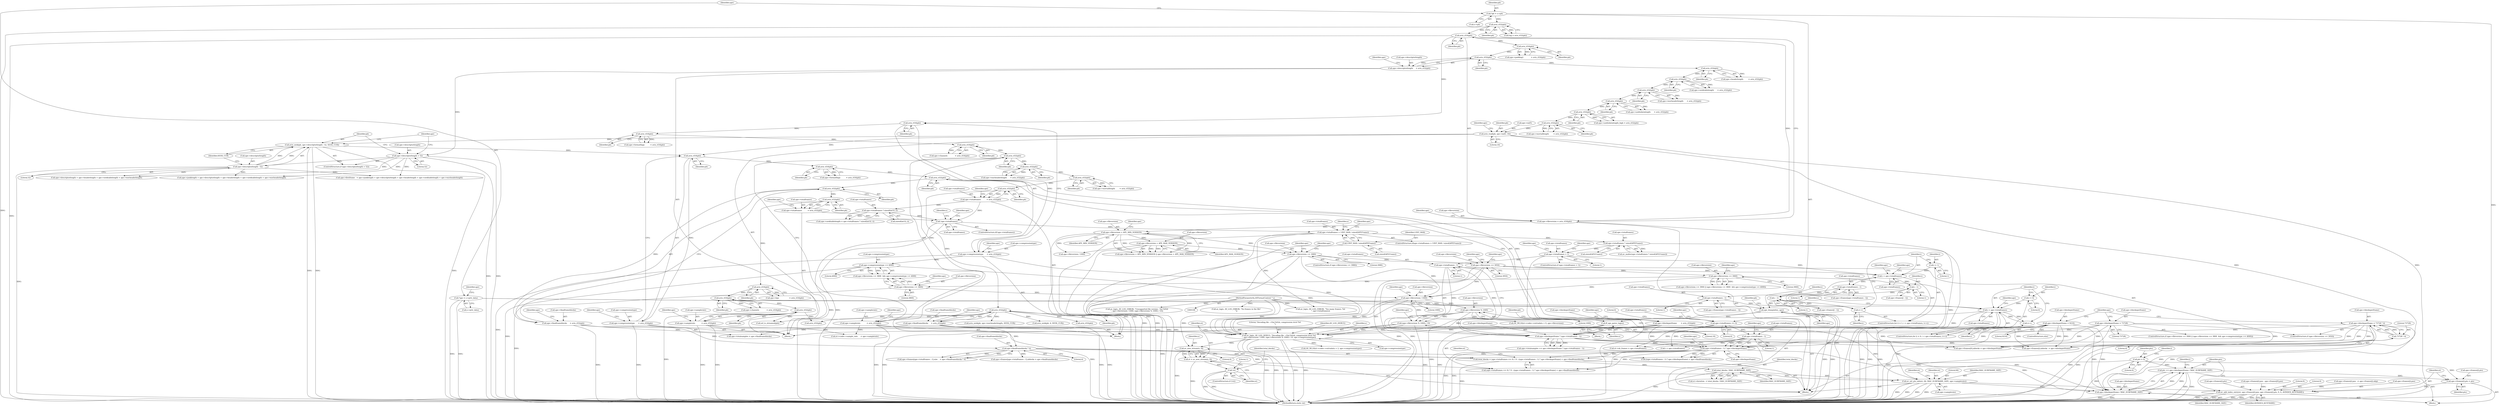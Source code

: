 digraph "0_FFmpeg_8312e3fc9041027a33c8bc667bb99740fdf41dd5@array" {
"1001084" [label="(Call,ape->frames[i].pts = pts)"];
"1001112" [label="(Call,pts += ape->blocksperframe / MAC_SUBFRAME_SIZE)"];
"1001114" [label="(Call,ape->blocksperframe / MAC_SUBFRAME_SIZE)"];
"1000924" [label="(Call,(ape->totalframes - 1) * ape->blocksperframe)"];
"1000925" [label="(Call,ape->totalframes - 1)"];
"1000917" [label="(Call,ape->totalframes == 0)"];
"1000804" [label="(Call,i < ape->totalframes)"];
"1000809" [label="(Call,i++)"];
"1000801" [label="(Call,i = 0)"];
"1000791" [label="(Call,ape->totalframes - 1)"];
"1000774" [label="(Call,ape->totalframes - 1)"];
"1000684" [label="(Call,i < ape->totalframes)"];
"1000681" [label="(Call,i = 1)"];
"1000689" [label="(Call,i++)"];
"1000739" [label="(Call,i - 1)"];
"1000722" [label="(Call,i - 1)"];
"1000594" [label="(Call,ape->totalframes > 1)"];
"1000544" [label="(Call,ape->totalframes * sizeof(APEFrame))"];
"1000520" [label="(Call,ape->totalframes > UINT_MAX / sizeof(APEFrame))"];
"1000507" [label="(Call,!ape->totalframes)"];
"1000286" [label="(Call,ape->totalframes          = avio_rl32(pb))"];
"1000290" [label="(Call,avio_rl32(pb))"];
"1000284" [label="(Call,avio_rl32(pb))"];
"1000278" [label="(Call,avio_rl32(pb))"];
"1000272" [label="(Call,avio_rl16(pb))"];
"1000266" [label="(Call,avio_rl16(pb))"];
"1000254" [label="(Call,avio_seek(pb, ape->descriptorlength - 52, SEEK_CUR))"];
"1000242" [label="(Call,avio_read(pb, ape->md5, 16))"];
"1000240" [label="(Call,avio_rl32(pb))"];
"1000234" [label="(Call,avio_rl32(pb))"];
"1000228" [label="(Call,avio_rl32(pb))"];
"1000222" [label="(Call,avio_rl32(pb))"];
"1000216" [label="(Call,avio_rl32(pb))"];
"1000210" [label="(Call,avio_rl32(pb))"];
"1000204" [label="(Call,avio_rl32(pb))"];
"1000198" [label="(Call,avio_rl16(pb))"];
"1000153" [label="(Call,avio_rl16(pb))"];
"1000136" [label="(Call,avio_rl32(pb))"];
"1000113" [label="(Call,*pb = s->pb)"];
"1000256" [label="(Call,ape->descriptorlength - 52)"];
"1000249" [label="(Call,ape->descriptorlength > 52)"];
"1000200" [label="(Call,ape->descriptorlength     = avio_rl32(pb))"];
"1000415" [label="(Call,ape->totalframes * sizeof(int32_t))"];
"1000358" [label="(Call,ape->totalframes          = avio_rl32(pb))"];
"1000362" [label="(Call,avio_rl32(pb))"];
"1000356" [label="(Call,avio_rl32(pb))"];
"1000350" [label="(Call,avio_rl32(pb))"];
"1000344" [label="(Call,avio_rl32(pb))"];
"1000338" [label="(Call,avio_rl16(pb))"];
"1000332" [label="(Call,avio_rl16(pb))"];
"1000326" [label="(Call,avio_rl16(pb))"];
"1000524" [label="(Call,UINT_MAX / sizeof(APEFrame))"];
"1000607" [label="(Call,ape->totalframes - 1)"];
"1000482" [label="(Call,ape->blocksperframe = 73728)"];
"1000603" [label="(Call,ape->blocksperframe * (ape->totalframes - 1))"];
"1000456" [label="(Call,ape->blocksperframe = 73728 * 4)"];
"1000460" [label="(Call,73728 * 4)"];
"1000488" [label="(Call,ape->blocksperframe = 9216)"];
"1000274" [label="(Call,ape->blocksperframe       = avio_rl32(pb))"];
"1001014" [label="(Call,av_set_pts_info(st, 64, MAC_SUBFRAME_SIZE, ape->samplerate))"];
"1000909" [label="(Call,!st)"];
"1000903" [label="(Call,st = av_new_stream(s, 0))"];
"1000905" [label="(Call,av_new_stream(s, 0))"];
"1000884" [label="(Call,av_log(s, AV_LOG_DEBUG, \"Decoding file - v%d.%02d, compression level %d\n\", ape->fileversion / 1000, (ape->fileversion % 1000) / 10, ape->compressiontype))"];
"1000870" [label="(Call,ape_dumpinfo(s, ape))"];
"1000109" [label="(MethodParameterIn,AVFormatContext * s)"];
"1000119" [label="(Call,*ape = s->priv_data)"];
"1000878" [label="(Call,ff_ape_parse_tag(s))"];
"1000888" [label="(Call,ape->fileversion / 1000)"];
"1000188" [label="(Call,ape->fileversion >= 3980)"];
"1000157" [label="(Call,ape->fileversion < APE_MIN_VERSION)"];
"1000149" [label="(Call,ape->fileversion = avio_rl16(pb))"];
"1000162" [label="(Call,ape->fileversion > APE_MAX_VERSION)"];
"1000466" [label="(Call,ape->fileversion >= 3900)"];
"1000451" [label="(Call,ape->fileversion >= 3950)"];
"1000472" [label="(Call,ape->fileversion >= 3800)"];
"1000893" [label="(Call,(ape->fileversion % 1000) / 10)"];
"1000894" [label="(Call,ape->fileversion % 1000)"];
"1000262" [label="(Call,ape->compressiontype      = avio_rl16(pb))"];
"1000322" [label="(Call,ape->compressiontype      = avio_rl16(pb))"];
"1000477" [label="(Call,ape->compressiontype >= 4000)"];
"1001011" [label="(Call,total_blocks / MAC_SUBFRAME_SIZE)"];
"1000914" [label="(Call,total_blocks = (ape->totalframes == 0) ? 0 : ((ape->totalframes - 1) * ape->blocksperframe) + ape->finalframeblocks)"];
"1000780" [label="(Call,ape->finalframeblocks * 4)"];
"1000364" [label="(Call,ape->finalframeblocks     = avio_rl32(pb))"];
"1000368" [label="(Call,avio_rl32(pb))"];
"1000280" [label="(Call,ape->finalframeblocks     = avio_rl32(pb))"];
"1000304" [label="(Call,ape->samplerate           = avio_rl32(pb))"];
"1000308" [label="(Call,avio_rl32(pb))"];
"1000302" [label="(Call,avio_rl16(pb))"];
"1000296" [label="(Call,avio_rl16(pb))"];
"1000340" [label="(Call,ape->samplerate           = avio_rl32(pb))"];
"1001069" [label="(Call,pts = 0)"];
"1001093" [label="(Call,av_add_index_entry(st, ape->frames[i].pos, ape->frames[i].pts, 0, 0, AVINDEX_KEYFRAME))"];
"1001047" [label="(Call,AV_WL16(st->codec->extradata + 2, ape->compressiontype))"];
"1000292" [label="(Call,ape->bps                  = avio_rl16(pb))"];
"1000311" [label="(Block,)"];
"1000257" [label="(Call,ape->descriptorlength)"];
"1000487" [label="(ControlStructure,else)"];
"1000373" [label="(Identifier,ape)"];
"1000210" [label="(Call,avio_rl32(pb))"];
"1000460" [label="(Call,73728 * 4)"];
"1000608" [label="(Call,ape->totalframes)"];
"1000724" [label="(Literal,1)"];
"1000304" [label="(Call,ape->samplerate           = avio_rl32(pb))"];
"1000905" [label="(Call,av_new_stream(s, 0))"];
"1000470" [label="(Literal,3900)"];
"1000780" [label="(Call,ape->finalframeblocks * 4)"];
"1000115" [label="(Call,s->pb)"];
"1001012" [label="(Identifier,total_blocks)"];
"1000234" [label="(Call,avio_rl32(pb))"];
"1000328" [label="(Call,ape->formatflags          = avio_rl16(pb))"];
"1000887" [label="(Literal,\"Decoding file - v%d.%02d, compression level %d\n\")"];
"1001095" [label="(Call,ape->frames[i].pos)"];
"1001024" [label="(Identifier,st)"];
"1000287" [label="(Call,ape->totalframes)"];
"1000923" [label="(Call,((ape->totalframes - 1) * ape->blocksperframe) + ape->finalframeblocks)"];
"1000595" [label="(Call,ape->totalframes)"];
"1000297" [label="(Identifier,pb)"];
"1000483" [label="(Call,ape->blocksperframe)"];
"1000458" [label="(Identifier,ape)"];
"1000189" [label="(Call,ape->fileversion)"];
"1000136" [label="(Call,avio_rl32(pb))"];
"1000816" [label="(Identifier,ape)"];
"1000200" [label="(Call,ape->descriptorlength     = avio_rl32(pb))"];
"1000488" [label="(Call,ape->blocksperframe = 9216)"];
"1000452" [label="(Call,ape->fileversion)"];
"1000917" [label="(Call,ape->totalframes == 0)"];
"1000805" [label="(Identifier,i)"];
"1000872" [label="(Identifier,ape)"];
"1000925" [label="(Call,ape->totalframes - 1)"];
"1000272" [label="(Call,avio_rl16(pb))"];
"1001018" [label="(Call,ape->samplerate)"];
"1000910" [label="(Identifier,st)"];
"1000889" [label="(Call,ape->fileversion)"];
"1000521" [label="(Call,ape->totalframes)"];
"1000785" [label="(Call,ape->frames[ape->totalframes - 1].nblocks = ape->finalframeblocks)"];
"1000296" [label="(Call,avio_rl16(pb))"];
"1000279" [label="(Identifier,pb)"];
"1000482" [label="(Call,ape->blocksperframe = 73728)"];
"1000497" [label="(Identifier,ape)"];
"1000870" [label="(Call,ape_dumpinfo(s, ape))"];
"1000901" [label="(Identifier,ape)"];
"1000224" [label="(Call,ape->audiodatalength      = avio_rl32(pb))"];
"1000330" [label="(Identifier,ape)"];
"1000586" [label="(Call,ape->totalsamples = ape->finalframeblocks)"];
"1000281" [label="(Call,ape->finalframeblocks)"];
"1000545" [label="(Call,ape->totalframes)"];
"1000303" [label="(Identifier,pb)"];
"1000111" [label="(Block,)"];
"1000204" [label="(Call,avio_rl32(pb))"];
"1000359" [label="(Call,ape->totalframes)"];
"1000875" [label="(Call,url_is_streamed(pb))"];
"1000153" [label="(Call,avio_rl16(pb))"];
"1000282" [label="(Identifier,ape)"];
"1000253" [label="(Literal,52)"];
"1000368" [label="(Call,avio_rl32(pb))"];
"1000134" [label="(Call,tag = avio_rl32(pb))"];
"1000684" [label="(Call,i < ape->totalframes)"];
"1000686" [label="(Call,ape->totalframes)"];
"1000158" [label="(Call,ape->fileversion)"];
"1000262" [label="(Call,ape->compressiontype      = avio_rl16(pb))"];
"1000680" [label="(ControlStructure,for (i = 1; i < ape->totalframes; i++))"];
"1000519" [label="(ControlStructure,if(ape->totalframes > UINT_MAX / sizeof(APEFrame)))"];
"1000364" [label="(Call,ape->finalframeblocks     = avio_rl32(pb))"];
"1000327" [label="(Identifier,pb)"];
"1000166" [label="(Identifier,APE_MAX_VERSION)"];
"1000188" [label="(Call,ape->fileversion >= 3980)"];
"1001084" [label="(Call,ape->frames[i].pts = pts)"];
"1000198" [label="(Call,avio_rl16(pb))"];
"1000913" [label="(Literal,1)"];
"1000526" [label="(Call,sizeof(APEFrame))"];
"1000739" [label="(Call,i - 1)"];
"1000332" [label="(Call,avio_rl16(pb))"];
"1000284" [label="(Call,avio_rl32(pb))"];
"1000775" [label="(Call,ape->totalframes)"];
"1000113" [label="(Call,*pb = s->pb)"];
"1000419" [label="(Call,sizeof(int32_t))"];
"1000229" [label="(Identifier,pb)"];
"1000472" [label="(Call,ape->fileversion >= 3800)"];
"1000187" [label="(ControlStructure,if (ape->fileversion >= 3980))"];
"1000235" [label="(Identifier,pb)"];
"1000723" [label="(Identifier,i)"];
"1000455" [label="(Literal,3950)"];
"1000333" [label="(Identifier,pb)"];
"1000566" [label="(Call,ape->descriptorlength + ape->headerlength + ape->seektablelength + ape->wavheaderlength)"];
"1000193" [label="(Block,)"];
"1000594" [label="(Call,ape->totalframes > 1)"];
"1000326" [label="(Call,avio_rl16(pb))"];
"1000467" [label="(Call,ape->fileversion)"];
"1000784" [label="(Literal,4)"];
"1000273" [label="(Identifier,pb)"];
"1001112" [label="(Call,pts += ape->blocksperframe / MAC_SUBFRAME_SIZE)"];
"1000530" [label="(Identifier,s)"];
"1000270" [label="(Identifier,ape)"];
"1000877" [label="(Block,)"];
"1001094" [label="(Identifier,st)"];
"1000468" [label="(Identifier,ape)"];
"1000479" [label="(Identifier,ape)"];
"1000548" [label="(Call,sizeof(APEFrame))"];
"1001069" [label="(Call,pts = 0)"];
"1001074" [label="(Identifier,i)"];
"1000240" [label="(Call,avio_rl32(pb))"];
"1000904" [label="(Identifier,st)"];
"1000275" [label="(Call,ape->blocksperframe)"];
"1000801" [label="(Call,i = 0)"];
"1000800" [label="(ControlStructure,for (i = 0; i < ape->totalframes; i++))"];
"1001102" [label="(Call,ape->frames[i].pts)"];
"1000456" [label="(Call,ape->blocksperframe = 73728 * 4)"];
"1000685" [label="(Identifier,i)"];
"1001013" [label="(Identifier,MAC_SUBFRAME_SIZE)"];
"1000603" [label="(Call,ape->blocksperframe * (ape->totalframes - 1))"];
"1000256" [label="(Call,ape->descriptorlength - 52)"];
"1000513" [label="(Identifier,s)"];
"1000206" [label="(Call,ape->headerlength         = avio_rl32(pb))"];
"1000205" [label="(Identifier,pb)"];
"1000752" [label="(Call,ape->frames[i].pos - ape->frames[0].pos)"];
"1001118" [label="(Identifier,MAC_SUBFRAME_SIZE)"];
"1000251" [label="(Identifier,ape)"];
"1000161" [label="(Identifier,APE_MIN_VERSION)"];
"1000164" [label="(Identifier,ape)"];
"1000216" [label="(Call,avio_rl32(pb))"];
"1001011" [label="(Call,total_blocks / MAC_SUBFRAME_SIZE)"];
"1000918" [label="(Call,ape->totalframes)"];
"1000477" [label="(Call,ape->compressiontype >= 4000)"];
"1000489" [label="(Call,ape->blocksperframe)"];
"1000544" [label="(Call,ape->totalframes * sizeof(APEFrame))"];
"1000365" [label="(Call,ape->finalframeblocks)"];
"1000288" [label="(Identifier,ape)"];
"1000682" [label="(Identifier,i)"];
"1000558" [label="(Call,ape->firstframe   = ape->junklength + ape->descriptorlength + ape->headerlength + ape->seektablelength + ape->wavheaderlength)"];
"1000802" [label="(Identifier,i)"];
"1000351" [label="(Identifier,pb)"];
"1000914" [label="(Call,total_blocks = (ape->totalframes == 0) ? 0 : ((ape->totalframes - 1) * ape->blocksperframe) + ape->finalframeblocks)"];
"1000285" [label="(Identifier,pb)"];
"1000250" [label="(Call,ape->descriptorlength)"];
"1001114" [label="(Call,ape->blocksperframe / MAC_SUBFRAME_SIZE)"];
"1000804" [label="(Call,i < ape->totalframes)"];
"1000222" [label="(Call,avio_rl32(pb))"];
"1000249" [label="(Call,ape->descriptorlength > 52)"];
"1000305" [label="(Call,ape->samplerate)"];
"1000915" [label="(Identifier,total_blocks)"];
"1000939" [label="(Identifier,st)"];
"1000131" [label="(Identifier,ape)"];
"1000931" [label="(Identifier,ape)"];
"1001015" [label="(Identifier,st)"];
"1000507" [label="(Call,!ape->totalframes)"];
"1000268" [label="(Call,ape->formatflags          = avio_rl16(pb))"];
"1000274" [label="(Call,ape->blocksperframe       = avio_rl32(pb))"];
"1000524" [label="(Call,UINT_MAX / sizeof(APEFrame))"];
"1000705" [label="(Call,ape->frames[i].nblocks  = ape->blocksperframe)"];
"1000208" [label="(Identifier,ape)"];
"1000886" [label="(Identifier,AV_LOG_DEBUG)"];
"1000881" [label="(Identifier,pb)"];
"1000903" [label="(Call,st = av_new_stream(s, 0))"];
"1000500" [label="(Call,avio_seek(pb, ape->wavheaderlength, SEEK_CUR))"];
"1000411" [label="(Call,ape->seektablelength = ape->totalframes * sizeof(int32_t))"];
"1000900" [label="(Call,ape->compressiontype)"];
"1000660" [label="(Call,ape->frames[0].nblocks = ape->blocksperframe)"];
"1001093" [label="(Call,av_add_index_entry(st, ape->frames[i].pos, ape->frames[i].pts, 0, 0, AVINDEX_KEYFRAME))"];
"1000871" [label="(Identifier,s)"];
"1000970" [label="(Call,st->codec->sample_rate     = ape->samplerate)"];
"1000508" [label="(Call,ape->totalframes)"];
"1000506" [label="(ControlStructure,if(!ape->totalframes))"];
"1000377" [label="(Call,avio_seek(pb, 4, SEEK_CUR))"];
"1000322" [label="(Call,ape->compressiontype      = avio_rl16(pb))"];
"1000921" [label="(Literal,0)"];
"1001082" [label="(Identifier,i)"];
"1000350" [label="(Call,avio_rl32(pb))"];
"1000357" [label="(Identifier,pb)"];
"1000218" [label="(Call,ape->wavheaderlength      = avio_rl32(pb))"];
"1000599" [label="(Call,ape->totalsamples += ape->blocksperframe * (ape->totalframes - 1))"];
"1001109" [label="(Literal,0)"];
"1000415" [label="(Call,ape->totalframes * sizeof(int32_t))"];
"1000615" [label="(Identifier,ape)"];
"1000899" [label="(Literal,10)"];
"1000302" [label="(Call,avio_rl16(pb))"];
"1000509" [label="(Identifier,ape)"];
"1000242" [label="(Call,avio_read(pb, ape->md5, 16))"];
"1000486" [label="(Literal,73728)"];
"1000243" [label="(Identifier,pb)"];
"1000464" [label="(ControlStructure,if (ape->fileversion >= 3900 || (ape->fileversion >= 3800  && ape->compressiontype >= 4000)))"];
"1000462" [label="(Literal,4)"];
"1000741" [label="(Literal,1)"];
"1000362" [label="(Call,avio_rl32(pb))"];
"1000314" [label="(Identifier,ape)"];
"1000212" [label="(Call,ape->seektablelength      = avio_rl32(pb))"];
"1000137" [label="(Identifier,pb)"];
"1000696" [label="(Identifier,ape)"];
"1000156" [label="(Call,ape->fileversion < APE_MIN_VERSION || ape->fileversion > APE_MAX_VERSION)"];
"1000290" [label="(Call,avio_rl32(pb))"];
"1000344" [label="(Call,avio_rl32(pb))"];
"1000690" [label="(Identifier,i)"];
"1000541" [label="(Identifier,ape)"];
"1000162" [label="(Call,ape->fileversion > APE_MAX_VERSION)"];
"1000241" [label="(Identifier,pb)"];
"1000154" [label="(Identifier,pb)"];
"1000893" [label="(Call,(ape->fileversion % 1000) / 10)"];
"1000114" [label="(Identifier,pb)"];
"1000647" [label="(Call,avio_rl32(pb))"];
"1000924" [label="(Call,(ape->totalframes - 1) * ape->blocksperframe)"];
"1000512" [label="(Call,av_log(s, AV_LOG_ERROR, \"No frames in the file!\n\"))"];
"1000791" [label="(Call,ape->totalframes - 1)"];
"1000683" [label="(Literal,1)"];
"1000593" [label="(ControlStructure,if (ape->totalframes > 1))"];
"1000291" [label="(Identifier,pb)"];
"1000248" [label="(ControlStructure,if (ape->descriptorlength > 52))"];
"1000323" [label="(Call,ape->compressiontype)"];
"1001113" [label="(Identifier,pts)"];
"1000120" [label="(Identifier,ape)"];
"1000119" [label="(Call,*ape = s->priv_data)"];
"1000457" [label="(Call,ape->blocksperframe)"];
"1000308" [label="(Call,avio_rl32(pb))"];
"1001076" [label="(Call,i < ape->totalframes)"];
"1000451" [label="(Call,ape->fileversion >= 3950)"];
"1000192" [label="(Literal,3980)"];
"1000260" [label="(Literal,52)"];
"1000345" [label="(Identifier,pb)"];
"1001007" [label="(Call,st->duration  = total_blocks / MAC_SUBFRAME_SIZE)"];
"1000810" [label="(Identifier,i)"];
"1001115" [label="(Call,ape->blocksperframe)"];
"1000781" [label="(Call,ape->finalframeblocks)"];
"1000934" [label="(Identifier,ape)"];
"1000995" [label="(Call,st->nb_frames = ape->totalframes)"];
"1000792" [label="(Call,ape->totalframes)"];
"1000795" [label="(Literal,1)"];
"1000611" [label="(Literal,1)"];
"1000888" [label="(Call,ape->fileversion / 1000)"];
"1000338" [label="(Call,avio_rl16(pb))"];
"1001111" [label="(Identifier,AVINDEX_KEYFRAME)"];
"1000525" [label="(Identifier,UINT_MAX)"];
"1000358" [label="(Call,ape->totalframes          = avio_rl32(pb))"];
"1000689" [label="(Call,i++)"];
"1000908" [label="(ControlStructure,if (!st))"];
"1000768" [label="(Call,ape->frames[ape->totalframes - 1].size    = ape->finalframeblocks * 4)"];
"1000601" [label="(Identifier,ape)"];
"1000774" [label="(Call,ape->totalframes - 1)"];
"1000916" [label="(Call,(ape->totalframes == 0) ? 0 : ((ape->totalframes - 1) * ape->blocksperframe) + ape->finalframeblocks)"];
"1000121" [label="(Call,s->priv_data)"];
"1000254" [label="(Call,avio_seek(pb, ape->descriptorlength - 52, SEEK_CUR))"];
"1000278" [label="(Call,avio_rl32(pb))"];
"1000481" [label="(Literal,4000)"];
"1000562" [label="(Call,ape->junklength + ape->descriptorlength + ape->headerlength + ape->seektablelength + ape->wavheaderlength)"];
"1000223" [label="(Identifier,pb)"];
"1000416" [label="(Call,ape->totalframes)"];
"1000286" [label="(Call,ape->totalframes          = avio_rl32(pb))"];
"1000884" [label="(Call,av_log(s, AV_LOG_DEBUG, \"Decoding file - v%d.%02d, compression level %d\n\", ape->fileversion / 1000, (ape->fileversion % 1000) / 10, ape->compressiontype))"];
"1000879" [label="(Identifier,s)"];
"1000892" [label="(Literal,1000)"];
"1000878" [label="(Call,ff_ape_parse_tag(s))"];
"1000159" [label="(Identifier,ape)"];
"1000895" [label="(Call,ape->fileversion)"];
"1000927" [label="(Identifier,ape)"];
"1000255" [label="(Identifier,pb)"];
"1000397" [label="(Call,avio_rl32(pb))"];
"1001016" [label="(Literal,64)"];
"1000598" [label="(Literal,1)"];
"1000199" [label="(Identifier,pb)"];
"1000363" [label="(Identifier,pb)"];
"1000770" [label="(Call,ape->frames[ape->totalframes - 1])"];
"1001110" [label="(Literal,0)"];
"1000366" [label="(Identifier,ape)"];
"1000930" [label="(Call,ape->blocksperframe)"];
"1000522" [label="(Identifier,ape)"];
"1000681" [label="(Call,i = 1)"];
"1000346" [label="(Call,ape->wavheaderlength      = avio_rl32(pb))"];
"1000909" [label="(Call,!st)"];
"1000211" [label="(Identifier,pb)"];
"1000217" [label="(Identifier,pb)"];
"1000461" [label="(Literal,73728)"];
"1001085" [label="(Call,ape->frames[i].pts)"];
"1000228" [label="(Call,avio_rl32(pb))"];
"1000821" [label="(Call,ape->frames[i].pos  -= ape->frames[i].skip)"];
"1000356" [label="(Call,avio_rl32(pb))"];
"1000906" [label="(Identifier,s)"];
"1000352" [label="(Call,ape->wavtaillength        = avio_rl32(pb))"];
"1000236" [label="(Call,ape->wavtaillength        = avio_rl32(pb))"];
"1001014" [label="(Call,av_set_pts_info(st, 64, MAC_SUBFRAME_SIZE, ape->samplerate))"];
"1000772" [label="(Identifier,ape)"];
"1000922" [label="(Literal,0)"];
"1000247" [label="(Literal,16)"];
"1000929" [label="(Literal,1)"];
"1000473" [label="(Call,ape->fileversion)"];
"1000334" [label="(Call,ape->channels             = avio_rl16(pb))"];
"1001036" [label="(Call,AV_WL16(st->codec->extradata + 0, ape->fileversion))"];
"1000109" [label="(MethodParameterIn,AVFormatContext * s)"];
"1000520" [label="(Call,ape->totalframes > UINT_MAX / sizeof(APEFrame))"];
"1000740" [label="(Identifier,i)"];
"1000340" [label="(Call,ape->samplerate           = avio_rl32(pb))"];
"1000787" [label="(Call,ape->frames[ape->totalframes - 1])"];
"1000309" [label="(Identifier,pb)"];
"1000492" [label="(Literal,9216)"];
"1000876" [label="(Identifier,pb)"];
"1001092" [label="(Identifier,pts)"];
"1000264" [label="(Identifier,ape)"];
"1000341" [label="(Call,ape->samplerate)"];
"1000168" [label="(Call,av_log(s, AV_LOG_ERROR, \"Unsupported file version - %d.%02d\n\", ape->fileversion / 1000, (ape->fileversion % 1000) / 10))"];
"1000149" [label="(Call,ape->fileversion = avio_rl16(pb))"];
"1000244" [label="(Call,ape->md5)"];
"1000263" [label="(Call,ape->compressiontype)"];
"1000778" [label="(Literal,1)"];
"1000607" [label="(Call,ape->totalframes - 1)"];
"1000926" [label="(Call,ape->totalframes)"];
"1000348" [label="(Identifier,ape)"];
"1000894" [label="(Call,ape->fileversion % 1000)"];
"1000294" [label="(Identifier,ape)"];
"1000157" [label="(Call,ape->fileversion < APE_MIN_VERSION)"];
"1000604" [label="(Call,ape->blocksperframe)"];
"1000529" [label="(Call,av_log(s, AV_LOG_ERROR, \"Too many frames: %d\n\", ape->totalframes))"];
"1000474" [label="(Identifier,ape)"];
"1001083" [label="(Block,)"];
"1000465" [label="(Call,ape->fileversion >= 3900 || (ape->fileversion >= 3800  && ape->compressiontype >= 4000))"];
"1000722" [label="(Call,i - 1)"];
"1000230" [label="(Call,ape->audiodatalength_high = avio_rl32(pb))"];
"1000885" [label="(Identifier,s)"];
"1000809" [label="(Call,i++)"];
"1000476" [label="(Literal,3800)"];
"1000896" [label="(Identifier,ape)"];
"1000280" [label="(Call,ape->finalframeblocks     = avio_rl32(pb))"];
"1000150" [label="(Call,ape->fileversion)"];
"1000543" [label="(Call,av_malloc(ape->totalframes * sizeof(APEFrame)))"];
"1000369" [label="(Identifier,pb)"];
"1000196" [label="(Identifier,ape)"];
"1001017" [label="(Identifier,MAC_SUBFRAME_SIZE)"];
"1000718" [label="(Call,ape->frames[i - 1])"];
"1000267" [label="(Identifier,pb)"];
"1000803" [label="(Literal,0)"];
"1000194" [label="(Call,ape->padding1             = avio_rl16(pb))"];
"1000478" [label="(Call,ape->compressiontype)"];
"1001071" [label="(Literal,0)"];
"1000466" [label="(Call,ape->fileversion >= 3900)"];
"1000471" [label="(Call,ape->fileversion >= 3800  && ape->compressiontype >= 4000)"];
"1000898" [label="(Literal,1000)"];
"1000735" [label="(Call,ape->frames[i - 1])"];
"1000298" [label="(Call,ape->channels             = avio_rl16(pb))"];
"1000266" [label="(Call,avio_rl16(pb))"];
"1000907" [label="(Literal,0)"];
"1000163" [label="(Call,ape->fileversion)"];
"1000806" [label="(Call,ape->totalframes)"];
"1000201" [label="(Call,ape->descriptorlength)"];
"1000450" [label="(ControlStructure,if (ape->fileversion >= 3950))"];
"1000261" [label="(Identifier,SEEK_CUR)"];
"1001121" [label="(MethodReturn,static int)"];
"1000339" [label="(Identifier,pb)"];
"1000172" [label="(Call,ape->fileversion / 1000)"];
"1001070" [label="(Identifier,pts)"];
"1001084" -> "1001083"  [label="AST: "];
"1001084" -> "1001092"  [label="CFG: "];
"1001085" -> "1001084"  [label="AST: "];
"1001092" -> "1001084"  [label="AST: "];
"1001094" -> "1001084"  [label="CFG: "];
"1001112" -> "1001084"  [label="DDG: "];
"1001069" -> "1001084"  [label="DDG: "];
"1001084" -> "1001093"  [label="DDG: "];
"1001112" -> "1001083"  [label="AST: "];
"1001112" -> "1001114"  [label="CFG: "];
"1001113" -> "1001112"  [label="AST: "];
"1001114" -> "1001112"  [label="AST: "];
"1001082" -> "1001112"  [label="CFG: "];
"1001112" -> "1001121"  [label="DDG: "];
"1001112" -> "1001121"  [label="DDG: "];
"1001114" -> "1001112"  [label="DDG: "];
"1001114" -> "1001112"  [label="DDG: "];
"1001069" -> "1001112"  [label="DDG: "];
"1001114" -> "1001118"  [label="CFG: "];
"1001115" -> "1001114"  [label="AST: "];
"1001118" -> "1001114"  [label="AST: "];
"1001114" -> "1001121"  [label="DDG: "];
"1001114" -> "1001121"  [label="DDG: "];
"1000924" -> "1001114"  [label="DDG: "];
"1000482" -> "1001114"  [label="DDG: "];
"1000603" -> "1001114"  [label="DDG: "];
"1000456" -> "1001114"  [label="DDG: "];
"1000488" -> "1001114"  [label="DDG: "];
"1000274" -> "1001114"  [label="DDG: "];
"1001014" -> "1001114"  [label="DDG: "];
"1000924" -> "1000923"  [label="AST: "];
"1000924" -> "1000930"  [label="CFG: "];
"1000925" -> "1000924"  [label="AST: "];
"1000930" -> "1000924"  [label="AST: "];
"1000934" -> "1000924"  [label="CFG: "];
"1000924" -> "1001121"  [label="DDG: "];
"1000924" -> "1001121"  [label="DDG: "];
"1000924" -> "1000914"  [label="DDG: "];
"1000924" -> "1000914"  [label="DDG: "];
"1000924" -> "1000916"  [label="DDG: "];
"1000924" -> "1000916"  [label="DDG: "];
"1000924" -> "1000923"  [label="DDG: "];
"1000924" -> "1000923"  [label="DDG: "];
"1000925" -> "1000924"  [label="DDG: "];
"1000925" -> "1000924"  [label="DDG: "];
"1000482" -> "1000924"  [label="DDG: "];
"1000603" -> "1000924"  [label="DDG: "];
"1000456" -> "1000924"  [label="DDG: "];
"1000488" -> "1000924"  [label="DDG: "];
"1000274" -> "1000924"  [label="DDG: "];
"1000925" -> "1000929"  [label="CFG: "];
"1000926" -> "1000925"  [label="AST: "];
"1000929" -> "1000925"  [label="AST: "];
"1000931" -> "1000925"  [label="CFG: "];
"1000917" -> "1000925"  [label="DDG: "];
"1000925" -> "1000995"  [label="DDG: "];
"1000925" -> "1001076"  [label="DDG: "];
"1000917" -> "1000916"  [label="AST: "];
"1000917" -> "1000921"  [label="CFG: "];
"1000918" -> "1000917"  [label="AST: "];
"1000921" -> "1000917"  [label="AST: "];
"1000922" -> "1000917"  [label="CFG: "];
"1000927" -> "1000917"  [label="CFG: "];
"1000804" -> "1000917"  [label="DDG: "];
"1000917" -> "1000995"  [label="DDG: "];
"1000917" -> "1001076"  [label="DDG: "];
"1000804" -> "1000800"  [label="AST: "];
"1000804" -> "1000806"  [label="CFG: "];
"1000805" -> "1000804"  [label="AST: "];
"1000806" -> "1000804"  [label="AST: "];
"1000816" -> "1000804"  [label="CFG: "];
"1000871" -> "1000804"  [label="CFG: "];
"1000804" -> "1001121"  [label="DDG: "];
"1000804" -> "1001121"  [label="DDG: "];
"1000804" -> "1001121"  [label="DDG: "];
"1000809" -> "1000804"  [label="DDG: "];
"1000801" -> "1000804"  [label="DDG: "];
"1000791" -> "1000804"  [label="DDG: "];
"1000804" -> "1000809"  [label="DDG: "];
"1000809" -> "1000800"  [label="AST: "];
"1000809" -> "1000810"  [label="CFG: "];
"1000810" -> "1000809"  [label="AST: "];
"1000805" -> "1000809"  [label="CFG: "];
"1000801" -> "1000800"  [label="AST: "];
"1000801" -> "1000803"  [label="CFG: "];
"1000802" -> "1000801"  [label="AST: "];
"1000803" -> "1000801"  [label="AST: "];
"1000805" -> "1000801"  [label="CFG: "];
"1000791" -> "1000787"  [label="AST: "];
"1000791" -> "1000795"  [label="CFG: "];
"1000792" -> "1000791"  [label="AST: "];
"1000795" -> "1000791"  [label="AST: "];
"1000787" -> "1000791"  [label="CFG: "];
"1000774" -> "1000791"  [label="DDG: "];
"1000774" -> "1000770"  [label="AST: "];
"1000774" -> "1000778"  [label="CFG: "];
"1000775" -> "1000774"  [label="AST: "];
"1000778" -> "1000774"  [label="AST: "];
"1000770" -> "1000774"  [label="CFG: "];
"1000684" -> "1000774"  [label="DDG: "];
"1000684" -> "1000680"  [label="AST: "];
"1000684" -> "1000686"  [label="CFG: "];
"1000685" -> "1000684"  [label="AST: "];
"1000686" -> "1000684"  [label="AST: "];
"1000696" -> "1000684"  [label="CFG: "];
"1000772" -> "1000684"  [label="CFG: "];
"1000681" -> "1000684"  [label="DDG: "];
"1000689" -> "1000684"  [label="DDG: "];
"1000594" -> "1000684"  [label="DDG: "];
"1000607" -> "1000684"  [label="DDG: "];
"1000684" -> "1000722"  [label="DDG: "];
"1000681" -> "1000680"  [label="AST: "];
"1000681" -> "1000683"  [label="CFG: "];
"1000682" -> "1000681"  [label="AST: "];
"1000683" -> "1000681"  [label="AST: "];
"1000685" -> "1000681"  [label="CFG: "];
"1000689" -> "1000680"  [label="AST: "];
"1000689" -> "1000690"  [label="CFG: "];
"1000690" -> "1000689"  [label="AST: "];
"1000685" -> "1000689"  [label="CFG: "];
"1000739" -> "1000689"  [label="DDG: "];
"1000739" -> "1000735"  [label="AST: "];
"1000739" -> "1000741"  [label="CFG: "];
"1000740" -> "1000739"  [label="AST: "];
"1000741" -> "1000739"  [label="AST: "];
"1000735" -> "1000739"  [label="CFG: "];
"1000722" -> "1000739"  [label="DDG: "];
"1000722" -> "1000718"  [label="AST: "];
"1000722" -> "1000724"  [label="CFG: "];
"1000723" -> "1000722"  [label="AST: "];
"1000724" -> "1000722"  [label="AST: "];
"1000718" -> "1000722"  [label="CFG: "];
"1000594" -> "1000593"  [label="AST: "];
"1000594" -> "1000598"  [label="CFG: "];
"1000595" -> "1000594"  [label="AST: "];
"1000598" -> "1000594"  [label="AST: "];
"1000601" -> "1000594"  [label="CFG: "];
"1000615" -> "1000594"  [label="CFG: "];
"1000594" -> "1001121"  [label="DDG: "];
"1000544" -> "1000594"  [label="DDG: "];
"1000594" -> "1000607"  [label="DDG: "];
"1000544" -> "1000543"  [label="AST: "];
"1000544" -> "1000548"  [label="CFG: "];
"1000545" -> "1000544"  [label="AST: "];
"1000548" -> "1000544"  [label="AST: "];
"1000543" -> "1000544"  [label="CFG: "];
"1000544" -> "1001121"  [label="DDG: "];
"1000544" -> "1000543"  [label="DDG: "];
"1000520" -> "1000544"  [label="DDG: "];
"1000520" -> "1000519"  [label="AST: "];
"1000520" -> "1000524"  [label="CFG: "];
"1000521" -> "1000520"  [label="AST: "];
"1000524" -> "1000520"  [label="AST: "];
"1000530" -> "1000520"  [label="CFG: "];
"1000541" -> "1000520"  [label="CFG: "];
"1000520" -> "1001121"  [label="DDG: "];
"1000520" -> "1001121"  [label="DDG: "];
"1000507" -> "1000520"  [label="DDG: "];
"1000524" -> "1000520"  [label="DDG: "];
"1000520" -> "1000529"  [label="DDG: "];
"1000507" -> "1000506"  [label="AST: "];
"1000507" -> "1000508"  [label="CFG: "];
"1000508" -> "1000507"  [label="AST: "];
"1000513" -> "1000507"  [label="CFG: "];
"1000522" -> "1000507"  [label="CFG: "];
"1000507" -> "1001121"  [label="DDG: "];
"1000507" -> "1001121"  [label="DDG: "];
"1000286" -> "1000507"  [label="DDG: "];
"1000415" -> "1000507"  [label="DDG: "];
"1000358" -> "1000507"  [label="DDG: "];
"1000286" -> "1000193"  [label="AST: "];
"1000286" -> "1000290"  [label="CFG: "];
"1000287" -> "1000286"  [label="AST: "];
"1000290" -> "1000286"  [label="AST: "];
"1000294" -> "1000286"  [label="CFG: "];
"1000290" -> "1000286"  [label="DDG: "];
"1000290" -> "1000291"  [label="CFG: "];
"1000291" -> "1000290"  [label="AST: "];
"1000284" -> "1000290"  [label="DDG: "];
"1000290" -> "1000296"  [label="DDG: "];
"1000284" -> "1000280"  [label="AST: "];
"1000284" -> "1000285"  [label="CFG: "];
"1000285" -> "1000284"  [label="AST: "];
"1000280" -> "1000284"  [label="CFG: "];
"1000284" -> "1000280"  [label="DDG: "];
"1000278" -> "1000284"  [label="DDG: "];
"1000278" -> "1000274"  [label="AST: "];
"1000278" -> "1000279"  [label="CFG: "];
"1000279" -> "1000278"  [label="AST: "];
"1000274" -> "1000278"  [label="CFG: "];
"1000278" -> "1000274"  [label="DDG: "];
"1000272" -> "1000278"  [label="DDG: "];
"1000272" -> "1000268"  [label="AST: "];
"1000272" -> "1000273"  [label="CFG: "];
"1000273" -> "1000272"  [label="AST: "];
"1000268" -> "1000272"  [label="CFG: "];
"1000272" -> "1000268"  [label="DDG: "];
"1000266" -> "1000272"  [label="DDG: "];
"1000266" -> "1000262"  [label="AST: "];
"1000266" -> "1000267"  [label="CFG: "];
"1000267" -> "1000266"  [label="AST: "];
"1000262" -> "1000266"  [label="CFG: "];
"1000266" -> "1000262"  [label="DDG: "];
"1000254" -> "1000266"  [label="DDG: "];
"1000242" -> "1000266"  [label="DDG: "];
"1000254" -> "1000248"  [label="AST: "];
"1000254" -> "1000261"  [label="CFG: "];
"1000255" -> "1000254"  [label="AST: "];
"1000256" -> "1000254"  [label="AST: "];
"1000261" -> "1000254"  [label="AST: "];
"1000264" -> "1000254"  [label="CFG: "];
"1000254" -> "1001121"  [label="DDG: "];
"1000254" -> "1001121"  [label="DDG: "];
"1000254" -> "1001121"  [label="DDG: "];
"1000242" -> "1000254"  [label="DDG: "];
"1000256" -> "1000254"  [label="DDG: "];
"1000256" -> "1000254"  [label="DDG: "];
"1000242" -> "1000193"  [label="AST: "];
"1000242" -> "1000247"  [label="CFG: "];
"1000243" -> "1000242"  [label="AST: "];
"1000244" -> "1000242"  [label="AST: "];
"1000247" -> "1000242"  [label="AST: "];
"1000251" -> "1000242"  [label="CFG: "];
"1000242" -> "1001121"  [label="DDG: "];
"1000242" -> "1001121"  [label="DDG: "];
"1000240" -> "1000242"  [label="DDG: "];
"1000240" -> "1000236"  [label="AST: "];
"1000240" -> "1000241"  [label="CFG: "];
"1000241" -> "1000240"  [label="AST: "];
"1000236" -> "1000240"  [label="CFG: "];
"1000240" -> "1000236"  [label="DDG: "];
"1000234" -> "1000240"  [label="DDG: "];
"1000234" -> "1000230"  [label="AST: "];
"1000234" -> "1000235"  [label="CFG: "];
"1000235" -> "1000234"  [label="AST: "];
"1000230" -> "1000234"  [label="CFG: "];
"1000234" -> "1000230"  [label="DDG: "];
"1000228" -> "1000234"  [label="DDG: "];
"1000228" -> "1000224"  [label="AST: "];
"1000228" -> "1000229"  [label="CFG: "];
"1000229" -> "1000228"  [label="AST: "];
"1000224" -> "1000228"  [label="CFG: "];
"1000228" -> "1000224"  [label="DDG: "];
"1000222" -> "1000228"  [label="DDG: "];
"1000222" -> "1000218"  [label="AST: "];
"1000222" -> "1000223"  [label="CFG: "];
"1000223" -> "1000222"  [label="AST: "];
"1000218" -> "1000222"  [label="CFG: "];
"1000222" -> "1000218"  [label="DDG: "];
"1000216" -> "1000222"  [label="DDG: "];
"1000216" -> "1000212"  [label="AST: "];
"1000216" -> "1000217"  [label="CFG: "];
"1000217" -> "1000216"  [label="AST: "];
"1000212" -> "1000216"  [label="CFG: "];
"1000216" -> "1000212"  [label="DDG: "];
"1000210" -> "1000216"  [label="DDG: "];
"1000210" -> "1000206"  [label="AST: "];
"1000210" -> "1000211"  [label="CFG: "];
"1000211" -> "1000210"  [label="AST: "];
"1000206" -> "1000210"  [label="CFG: "];
"1000210" -> "1000206"  [label="DDG: "];
"1000204" -> "1000210"  [label="DDG: "];
"1000204" -> "1000200"  [label="AST: "];
"1000204" -> "1000205"  [label="CFG: "];
"1000205" -> "1000204"  [label="AST: "];
"1000200" -> "1000204"  [label="CFG: "];
"1000204" -> "1000200"  [label="DDG: "];
"1000198" -> "1000204"  [label="DDG: "];
"1000198" -> "1000194"  [label="AST: "];
"1000198" -> "1000199"  [label="CFG: "];
"1000199" -> "1000198"  [label="AST: "];
"1000194" -> "1000198"  [label="CFG: "];
"1000198" -> "1000194"  [label="DDG: "];
"1000153" -> "1000198"  [label="DDG: "];
"1000153" -> "1000149"  [label="AST: "];
"1000153" -> "1000154"  [label="CFG: "];
"1000154" -> "1000153"  [label="AST: "];
"1000149" -> "1000153"  [label="CFG: "];
"1000153" -> "1001121"  [label="DDG: "];
"1000153" -> "1000149"  [label="DDG: "];
"1000136" -> "1000153"  [label="DDG: "];
"1000153" -> "1000326"  [label="DDG: "];
"1000136" -> "1000134"  [label="AST: "];
"1000136" -> "1000137"  [label="CFG: "];
"1000137" -> "1000136"  [label="AST: "];
"1000134" -> "1000136"  [label="CFG: "];
"1000136" -> "1001121"  [label="DDG: "];
"1000136" -> "1000134"  [label="DDG: "];
"1000113" -> "1000136"  [label="DDG: "];
"1000113" -> "1000111"  [label="AST: "];
"1000113" -> "1000115"  [label="CFG: "];
"1000114" -> "1000113"  [label="AST: "];
"1000115" -> "1000113"  [label="AST: "];
"1000120" -> "1000113"  [label="CFG: "];
"1000113" -> "1001121"  [label="DDG: "];
"1000256" -> "1000260"  [label="CFG: "];
"1000257" -> "1000256"  [label="AST: "];
"1000260" -> "1000256"  [label="AST: "];
"1000261" -> "1000256"  [label="CFG: "];
"1000256" -> "1001121"  [label="DDG: "];
"1000249" -> "1000256"  [label="DDG: "];
"1000256" -> "1000558"  [label="DDG: "];
"1000256" -> "1000562"  [label="DDG: "];
"1000256" -> "1000566"  [label="DDG: "];
"1000249" -> "1000248"  [label="AST: "];
"1000249" -> "1000253"  [label="CFG: "];
"1000250" -> "1000249"  [label="AST: "];
"1000253" -> "1000249"  [label="AST: "];
"1000255" -> "1000249"  [label="CFG: "];
"1000264" -> "1000249"  [label="CFG: "];
"1000249" -> "1001121"  [label="DDG: "];
"1000249" -> "1001121"  [label="DDG: "];
"1000200" -> "1000249"  [label="DDG: "];
"1000249" -> "1000558"  [label="DDG: "];
"1000249" -> "1000562"  [label="DDG: "];
"1000249" -> "1000566"  [label="DDG: "];
"1000200" -> "1000193"  [label="AST: "];
"1000201" -> "1000200"  [label="AST: "];
"1000208" -> "1000200"  [label="CFG: "];
"1000415" -> "1000411"  [label="AST: "];
"1000415" -> "1000419"  [label="CFG: "];
"1000416" -> "1000415"  [label="AST: "];
"1000419" -> "1000415"  [label="AST: "];
"1000411" -> "1000415"  [label="CFG: "];
"1000415" -> "1000411"  [label="DDG: "];
"1000358" -> "1000415"  [label="DDG: "];
"1000358" -> "1000311"  [label="AST: "];
"1000358" -> "1000362"  [label="CFG: "];
"1000359" -> "1000358"  [label="AST: "];
"1000362" -> "1000358"  [label="AST: "];
"1000366" -> "1000358"  [label="CFG: "];
"1000362" -> "1000358"  [label="DDG: "];
"1000362" -> "1000363"  [label="CFG: "];
"1000363" -> "1000362"  [label="AST: "];
"1000356" -> "1000362"  [label="DDG: "];
"1000362" -> "1000368"  [label="DDG: "];
"1000356" -> "1000352"  [label="AST: "];
"1000356" -> "1000357"  [label="CFG: "];
"1000357" -> "1000356"  [label="AST: "];
"1000352" -> "1000356"  [label="CFG: "];
"1000356" -> "1000352"  [label="DDG: "];
"1000350" -> "1000356"  [label="DDG: "];
"1000350" -> "1000346"  [label="AST: "];
"1000350" -> "1000351"  [label="CFG: "];
"1000351" -> "1000350"  [label="AST: "];
"1000346" -> "1000350"  [label="CFG: "];
"1000350" -> "1000346"  [label="DDG: "];
"1000344" -> "1000350"  [label="DDG: "];
"1000344" -> "1000340"  [label="AST: "];
"1000344" -> "1000345"  [label="CFG: "];
"1000345" -> "1000344"  [label="AST: "];
"1000340" -> "1000344"  [label="CFG: "];
"1000344" -> "1000340"  [label="DDG: "];
"1000338" -> "1000344"  [label="DDG: "];
"1000338" -> "1000334"  [label="AST: "];
"1000338" -> "1000339"  [label="CFG: "];
"1000339" -> "1000338"  [label="AST: "];
"1000334" -> "1000338"  [label="CFG: "];
"1000338" -> "1000334"  [label="DDG: "];
"1000332" -> "1000338"  [label="DDG: "];
"1000332" -> "1000328"  [label="AST: "];
"1000332" -> "1000333"  [label="CFG: "];
"1000333" -> "1000332"  [label="AST: "];
"1000328" -> "1000332"  [label="CFG: "];
"1000332" -> "1000328"  [label="DDG: "];
"1000326" -> "1000332"  [label="DDG: "];
"1000326" -> "1000322"  [label="AST: "];
"1000326" -> "1000327"  [label="CFG: "];
"1000327" -> "1000326"  [label="AST: "];
"1000322" -> "1000326"  [label="CFG: "];
"1000326" -> "1000322"  [label="DDG: "];
"1000524" -> "1000526"  [label="CFG: "];
"1000525" -> "1000524"  [label="AST: "];
"1000526" -> "1000524"  [label="AST: "];
"1000524" -> "1001121"  [label="DDG: "];
"1000607" -> "1000603"  [label="AST: "];
"1000607" -> "1000611"  [label="CFG: "];
"1000608" -> "1000607"  [label="AST: "];
"1000611" -> "1000607"  [label="AST: "];
"1000603" -> "1000607"  [label="CFG: "];
"1000607" -> "1000603"  [label="DDG: "];
"1000607" -> "1000603"  [label="DDG: "];
"1000482" -> "1000464"  [label="AST: "];
"1000482" -> "1000486"  [label="CFG: "];
"1000483" -> "1000482"  [label="AST: "];
"1000486" -> "1000482"  [label="AST: "];
"1000497" -> "1000482"  [label="CFG: "];
"1000482" -> "1001121"  [label="DDG: "];
"1000482" -> "1000603"  [label="DDG: "];
"1000482" -> "1000660"  [label="DDG: "];
"1000482" -> "1000705"  [label="DDG: "];
"1000603" -> "1000599"  [label="AST: "];
"1000604" -> "1000603"  [label="AST: "];
"1000599" -> "1000603"  [label="CFG: "];
"1000603" -> "1000599"  [label="DDG: "];
"1000603" -> "1000599"  [label="DDG: "];
"1000456" -> "1000603"  [label="DDG: "];
"1000488" -> "1000603"  [label="DDG: "];
"1000274" -> "1000603"  [label="DDG: "];
"1000603" -> "1000660"  [label="DDG: "];
"1000603" -> "1000705"  [label="DDG: "];
"1000456" -> "1000450"  [label="AST: "];
"1000456" -> "1000460"  [label="CFG: "];
"1000457" -> "1000456"  [label="AST: "];
"1000460" -> "1000456"  [label="AST: "];
"1000497" -> "1000456"  [label="CFG: "];
"1000456" -> "1001121"  [label="DDG: "];
"1000456" -> "1001121"  [label="DDG: "];
"1000460" -> "1000456"  [label="DDG: "];
"1000460" -> "1000456"  [label="DDG: "];
"1000456" -> "1000660"  [label="DDG: "];
"1000456" -> "1000705"  [label="DDG: "];
"1000460" -> "1000462"  [label="CFG: "];
"1000461" -> "1000460"  [label="AST: "];
"1000462" -> "1000460"  [label="AST: "];
"1000488" -> "1000487"  [label="AST: "];
"1000488" -> "1000492"  [label="CFG: "];
"1000489" -> "1000488"  [label="AST: "];
"1000492" -> "1000488"  [label="AST: "];
"1000497" -> "1000488"  [label="CFG: "];
"1000488" -> "1001121"  [label="DDG: "];
"1000488" -> "1000660"  [label="DDG: "];
"1000488" -> "1000705"  [label="DDG: "];
"1000274" -> "1000193"  [label="AST: "];
"1000275" -> "1000274"  [label="AST: "];
"1000282" -> "1000274"  [label="CFG: "];
"1000274" -> "1001121"  [label="DDG: "];
"1000274" -> "1000660"  [label="DDG: "];
"1000274" -> "1000705"  [label="DDG: "];
"1001014" -> "1000111"  [label="AST: "];
"1001014" -> "1001018"  [label="CFG: "];
"1001015" -> "1001014"  [label="AST: "];
"1001016" -> "1001014"  [label="AST: "];
"1001017" -> "1001014"  [label="AST: "];
"1001018" -> "1001014"  [label="AST: "];
"1001024" -> "1001014"  [label="CFG: "];
"1001014" -> "1001121"  [label="DDG: "];
"1001014" -> "1001121"  [label="DDG: "];
"1001014" -> "1001121"  [label="DDG: "];
"1001014" -> "1001121"  [label="DDG: "];
"1000909" -> "1001014"  [label="DDG: "];
"1001011" -> "1001014"  [label="DDG: "];
"1000304" -> "1001014"  [label="DDG: "];
"1000340" -> "1001014"  [label="DDG: "];
"1001014" -> "1001093"  [label="DDG: "];
"1000909" -> "1000908"  [label="AST: "];
"1000909" -> "1000910"  [label="CFG: "];
"1000910" -> "1000909"  [label="AST: "];
"1000913" -> "1000909"  [label="CFG: "];
"1000915" -> "1000909"  [label="CFG: "];
"1000909" -> "1001121"  [label="DDG: "];
"1000909" -> "1001121"  [label="DDG: "];
"1000903" -> "1000909"  [label="DDG: "];
"1000903" -> "1000111"  [label="AST: "];
"1000903" -> "1000905"  [label="CFG: "];
"1000904" -> "1000903"  [label="AST: "];
"1000905" -> "1000903"  [label="AST: "];
"1000910" -> "1000903"  [label="CFG: "];
"1000903" -> "1001121"  [label="DDG: "];
"1000905" -> "1000903"  [label="DDG: "];
"1000905" -> "1000903"  [label="DDG: "];
"1000905" -> "1000907"  [label="CFG: "];
"1000906" -> "1000905"  [label="AST: "];
"1000907" -> "1000905"  [label="AST: "];
"1000905" -> "1001121"  [label="DDG: "];
"1000884" -> "1000905"  [label="DDG: "];
"1000109" -> "1000905"  [label="DDG: "];
"1000884" -> "1000111"  [label="AST: "];
"1000884" -> "1000900"  [label="CFG: "];
"1000885" -> "1000884"  [label="AST: "];
"1000886" -> "1000884"  [label="AST: "];
"1000887" -> "1000884"  [label="AST: "];
"1000888" -> "1000884"  [label="AST: "];
"1000893" -> "1000884"  [label="AST: "];
"1000900" -> "1000884"  [label="AST: "];
"1000904" -> "1000884"  [label="CFG: "];
"1000884" -> "1001121"  [label="DDG: "];
"1000884" -> "1001121"  [label="DDG: "];
"1000884" -> "1001121"  [label="DDG: "];
"1000884" -> "1001121"  [label="DDG: "];
"1000884" -> "1001121"  [label="DDG: "];
"1000870" -> "1000884"  [label="DDG: "];
"1000878" -> "1000884"  [label="DDG: "];
"1000109" -> "1000884"  [label="DDG: "];
"1000888" -> "1000884"  [label="DDG: "];
"1000888" -> "1000884"  [label="DDG: "];
"1000893" -> "1000884"  [label="DDG: "];
"1000893" -> "1000884"  [label="DDG: "];
"1000262" -> "1000884"  [label="DDG: "];
"1000322" -> "1000884"  [label="DDG: "];
"1000477" -> "1000884"  [label="DDG: "];
"1000884" -> "1001047"  [label="DDG: "];
"1000870" -> "1000111"  [label="AST: "];
"1000870" -> "1000872"  [label="CFG: "];
"1000871" -> "1000870"  [label="AST: "];
"1000872" -> "1000870"  [label="AST: "];
"1000876" -> "1000870"  [label="CFG: "];
"1000870" -> "1001121"  [label="DDG: "];
"1000870" -> "1001121"  [label="DDG: "];
"1000109" -> "1000870"  [label="DDG: "];
"1000119" -> "1000870"  [label="DDG: "];
"1000870" -> "1000878"  [label="DDG: "];
"1000109" -> "1000108"  [label="AST: "];
"1000109" -> "1001121"  [label="DDG: "];
"1000109" -> "1000168"  [label="DDG: "];
"1000109" -> "1000512"  [label="DDG: "];
"1000109" -> "1000529"  [label="DDG: "];
"1000109" -> "1000878"  [label="DDG: "];
"1000119" -> "1000111"  [label="AST: "];
"1000119" -> "1000121"  [label="CFG: "];
"1000120" -> "1000119"  [label="AST: "];
"1000121" -> "1000119"  [label="AST: "];
"1000131" -> "1000119"  [label="CFG: "];
"1000119" -> "1001121"  [label="DDG: "];
"1000119" -> "1001121"  [label="DDG: "];
"1000878" -> "1000877"  [label="AST: "];
"1000878" -> "1000879"  [label="CFG: "];
"1000879" -> "1000878"  [label="AST: "];
"1000881" -> "1000878"  [label="CFG: "];
"1000878" -> "1001121"  [label="DDG: "];
"1000888" -> "1000892"  [label="CFG: "];
"1000889" -> "1000888"  [label="AST: "];
"1000892" -> "1000888"  [label="AST: "];
"1000896" -> "1000888"  [label="CFG: "];
"1000188" -> "1000888"  [label="DDG: "];
"1000466" -> "1000888"  [label="DDG: "];
"1000451" -> "1000888"  [label="DDG: "];
"1000472" -> "1000888"  [label="DDG: "];
"1000888" -> "1000894"  [label="DDG: "];
"1000188" -> "1000187"  [label="AST: "];
"1000188" -> "1000192"  [label="CFG: "];
"1000189" -> "1000188"  [label="AST: "];
"1000192" -> "1000188"  [label="AST: "];
"1000196" -> "1000188"  [label="CFG: "];
"1000314" -> "1000188"  [label="CFG: "];
"1000188" -> "1001121"  [label="DDG: "];
"1000188" -> "1001121"  [label="DDG: "];
"1000157" -> "1000188"  [label="DDG: "];
"1000162" -> "1000188"  [label="DDG: "];
"1000188" -> "1000451"  [label="DDG: "];
"1000157" -> "1000156"  [label="AST: "];
"1000157" -> "1000161"  [label="CFG: "];
"1000158" -> "1000157"  [label="AST: "];
"1000161" -> "1000157"  [label="AST: "];
"1000164" -> "1000157"  [label="CFG: "];
"1000156" -> "1000157"  [label="CFG: "];
"1000157" -> "1001121"  [label="DDG: "];
"1000157" -> "1000156"  [label="DDG: "];
"1000157" -> "1000156"  [label="DDG: "];
"1000149" -> "1000157"  [label="DDG: "];
"1000157" -> "1000162"  [label="DDG: "];
"1000157" -> "1000172"  [label="DDG: "];
"1000149" -> "1000111"  [label="AST: "];
"1000150" -> "1000149"  [label="AST: "];
"1000159" -> "1000149"  [label="CFG: "];
"1000149" -> "1001121"  [label="DDG: "];
"1000162" -> "1000156"  [label="AST: "];
"1000162" -> "1000166"  [label="CFG: "];
"1000163" -> "1000162"  [label="AST: "];
"1000166" -> "1000162"  [label="AST: "];
"1000156" -> "1000162"  [label="CFG: "];
"1000162" -> "1001121"  [label="DDG: "];
"1000162" -> "1000156"  [label="DDG: "];
"1000162" -> "1000156"  [label="DDG: "];
"1000162" -> "1000172"  [label="DDG: "];
"1000466" -> "1000465"  [label="AST: "];
"1000466" -> "1000470"  [label="CFG: "];
"1000467" -> "1000466"  [label="AST: "];
"1000470" -> "1000466"  [label="AST: "];
"1000474" -> "1000466"  [label="CFG: "];
"1000465" -> "1000466"  [label="CFG: "];
"1000466" -> "1001121"  [label="DDG: "];
"1000466" -> "1000465"  [label="DDG: "];
"1000466" -> "1000465"  [label="DDG: "];
"1000451" -> "1000466"  [label="DDG: "];
"1000466" -> "1000472"  [label="DDG: "];
"1000451" -> "1000450"  [label="AST: "];
"1000451" -> "1000455"  [label="CFG: "];
"1000452" -> "1000451"  [label="AST: "];
"1000455" -> "1000451"  [label="AST: "];
"1000458" -> "1000451"  [label="CFG: "];
"1000468" -> "1000451"  [label="CFG: "];
"1000451" -> "1001121"  [label="DDG: "];
"1000451" -> "1001121"  [label="DDG: "];
"1000472" -> "1000471"  [label="AST: "];
"1000472" -> "1000476"  [label="CFG: "];
"1000473" -> "1000472"  [label="AST: "];
"1000476" -> "1000472"  [label="AST: "];
"1000479" -> "1000472"  [label="CFG: "];
"1000471" -> "1000472"  [label="CFG: "];
"1000472" -> "1001121"  [label="DDG: "];
"1000472" -> "1000471"  [label="DDG: "];
"1000472" -> "1000471"  [label="DDG: "];
"1000893" -> "1000899"  [label="CFG: "];
"1000894" -> "1000893"  [label="AST: "];
"1000899" -> "1000893"  [label="AST: "];
"1000901" -> "1000893"  [label="CFG: "];
"1000893" -> "1001121"  [label="DDG: "];
"1000894" -> "1000893"  [label="DDG: "];
"1000894" -> "1000893"  [label="DDG: "];
"1000894" -> "1000898"  [label="CFG: "];
"1000895" -> "1000894"  [label="AST: "];
"1000898" -> "1000894"  [label="AST: "];
"1000899" -> "1000894"  [label="CFG: "];
"1000894" -> "1001121"  [label="DDG: "];
"1000894" -> "1001036"  [label="DDG: "];
"1000262" -> "1000193"  [label="AST: "];
"1000263" -> "1000262"  [label="AST: "];
"1000270" -> "1000262"  [label="CFG: "];
"1000262" -> "1001121"  [label="DDG: "];
"1000322" -> "1000311"  [label="AST: "];
"1000323" -> "1000322"  [label="AST: "];
"1000330" -> "1000322"  [label="CFG: "];
"1000322" -> "1001121"  [label="DDG: "];
"1000322" -> "1000477"  [label="DDG: "];
"1000477" -> "1000471"  [label="AST: "];
"1000477" -> "1000481"  [label="CFG: "];
"1000478" -> "1000477"  [label="AST: "];
"1000481" -> "1000477"  [label="AST: "];
"1000471" -> "1000477"  [label="CFG: "];
"1000477" -> "1001121"  [label="DDG: "];
"1000477" -> "1000471"  [label="DDG: "];
"1000477" -> "1000471"  [label="DDG: "];
"1001011" -> "1001007"  [label="AST: "];
"1001011" -> "1001013"  [label="CFG: "];
"1001012" -> "1001011"  [label="AST: "];
"1001013" -> "1001011"  [label="AST: "];
"1001007" -> "1001011"  [label="CFG: "];
"1001011" -> "1001121"  [label="DDG: "];
"1001011" -> "1001007"  [label="DDG: "];
"1001011" -> "1001007"  [label="DDG: "];
"1000914" -> "1001011"  [label="DDG: "];
"1000914" -> "1000111"  [label="AST: "];
"1000914" -> "1000916"  [label="CFG: "];
"1000915" -> "1000914"  [label="AST: "];
"1000916" -> "1000914"  [label="AST: "];
"1000939" -> "1000914"  [label="CFG: "];
"1000914" -> "1001121"  [label="DDG: "];
"1000780" -> "1000914"  [label="DDG: "];
"1000780" -> "1000768"  [label="AST: "];
"1000780" -> "1000784"  [label="CFG: "];
"1000781" -> "1000780"  [label="AST: "];
"1000784" -> "1000780"  [label="AST: "];
"1000768" -> "1000780"  [label="CFG: "];
"1000780" -> "1000768"  [label="DDG: "];
"1000780" -> "1000768"  [label="DDG: "];
"1000364" -> "1000780"  [label="DDG: "];
"1000280" -> "1000780"  [label="DDG: "];
"1000780" -> "1000785"  [label="DDG: "];
"1000780" -> "1000916"  [label="DDG: "];
"1000780" -> "1000923"  [label="DDG: "];
"1000364" -> "1000311"  [label="AST: "];
"1000364" -> "1000368"  [label="CFG: "];
"1000365" -> "1000364"  [label="AST: "];
"1000368" -> "1000364"  [label="AST: "];
"1000373" -> "1000364"  [label="CFG: "];
"1000364" -> "1001121"  [label="DDG: "];
"1000364" -> "1001121"  [label="DDG: "];
"1000368" -> "1000364"  [label="DDG: "];
"1000364" -> "1000586"  [label="DDG: "];
"1000368" -> "1000369"  [label="CFG: "];
"1000369" -> "1000368"  [label="AST: "];
"1000368" -> "1001121"  [label="DDG: "];
"1000368" -> "1000377"  [label="DDG: "];
"1000368" -> "1000397"  [label="DDG: "];
"1000368" -> "1000500"  [label="DDG: "];
"1000368" -> "1000647"  [label="DDG: "];
"1000368" -> "1000875"  [label="DDG: "];
"1000280" -> "1000193"  [label="AST: "];
"1000281" -> "1000280"  [label="AST: "];
"1000288" -> "1000280"  [label="CFG: "];
"1000280" -> "1001121"  [label="DDG: "];
"1000280" -> "1000586"  [label="DDG: "];
"1000304" -> "1000193"  [label="AST: "];
"1000304" -> "1000308"  [label="CFG: "];
"1000305" -> "1000304"  [label="AST: "];
"1000308" -> "1000304"  [label="AST: "];
"1000509" -> "1000304"  [label="CFG: "];
"1000304" -> "1001121"  [label="DDG: "];
"1000304" -> "1001121"  [label="DDG: "];
"1000308" -> "1000304"  [label="DDG: "];
"1000304" -> "1000970"  [label="DDG: "];
"1000308" -> "1000309"  [label="CFG: "];
"1000309" -> "1000308"  [label="AST: "];
"1000308" -> "1001121"  [label="DDG: "];
"1000302" -> "1000308"  [label="DDG: "];
"1000308" -> "1000647"  [label="DDG: "];
"1000308" -> "1000875"  [label="DDG: "];
"1000302" -> "1000298"  [label="AST: "];
"1000302" -> "1000303"  [label="CFG: "];
"1000303" -> "1000302"  [label="AST: "];
"1000298" -> "1000302"  [label="CFG: "];
"1000302" -> "1000298"  [label="DDG: "];
"1000296" -> "1000302"  [label="DDG: "];
"1000296" -> "1000292"  [label="AST: "];
"1000296" -> "1000297"  [label="CFG: "];
"1000297" -> "1000296"  [label="AST: "];
"1000292" -> "1000296"  [label="CFG: "];
"1000296" -> "1000292"  [label="DDG: "];
"1000340" -> "1000311"  [label="AST: "];
"1000341" -> "1000340"  [label="AST: "];
"1000348" -> "1000340"  [label="CFG: "];
"1000340" -> "1001121"  [label="DDG: "];
"1000340" -> "1000970"  [label="DDG: "];
"1001069" -> "1000111"  [label="AST: "];
"1001069" -> "1001071"  [label="CFG: "];
"1001070" -> "1001069"  [label="AST: "];
"1001071" -> "1001069"  [label="AST: "];
"1001074" -> "1001069"  [label="CFG: "];
"1001069" -> "1001121"  [label="DDG: "];
"1001093" -> "1001083"  [label="AST: "];
"1001093" -> "1001111"  [label="CFG: "];
"1001094" -> "1001093"  [label="AST: "];
"1001095" -> "1001093"  [label="AST: "];
"1001102" -> "1001093"  [label="AST: "];
"1001109" -> "1001093"  [label="AST: "];
"1001110" -> "1001093"  [label="AST: "];
"1001111" -> "1001093"  [label="AST: "];
"1001113" -> "1001093"  [label="CFG: "];
"1001093" -> "1001121"  [label="DDG: "];
"1001093" -> "1001121"  [label="DDG: "];
"1001093" -> "1001121"  [label="DDG: "];
"1001093" -> "1001121"  [label="DDG: "];
"1001093" -> "1001121"  [label="DDG: "];
"1000752" -> "1001093"  [label="DDG: "];
"1000821" -> "1001093"  [label="DDG: "];
}
